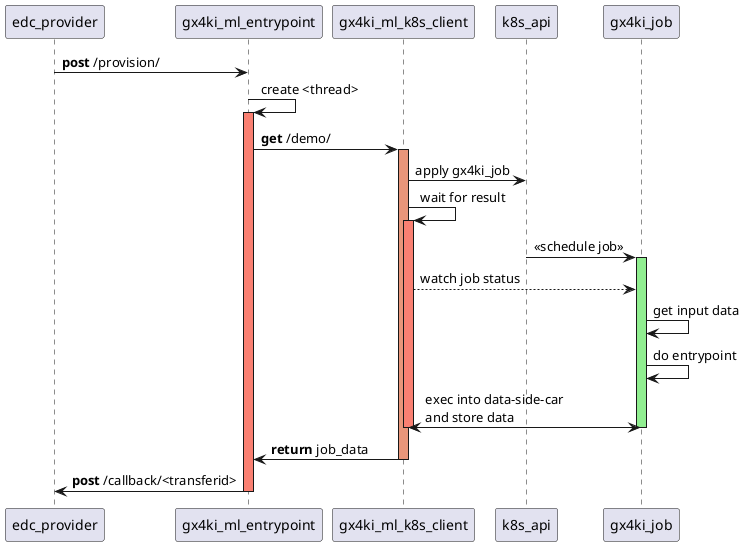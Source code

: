 @startuml sq-overview-middlelayer

edc_provider -> gx4ki_ml_entrypoint: **post** /provision/

gx4ki_ml_entrypoint -> gx4ki_ml_entrypoint: create <thread>
activate gx4ki_ml_entrypoint #Salmon

gx4ki_ml_entrypoint -> gx4ki_ml_k8s_client: **get** /demo/

activate gx4ki_ml_k8s_client #DarkSalmon

gx4ki_ml_k8s_client -> k8s_api: apply gx4ki_job

gx4ki_ml_k8s_client -> gx4ki_ml_k8s_client: wait for result
activate gx4ki_ml_k8s_client #Salmon

k8s_api -> gx4ki_job: <<schedule job>>
activate gx4ki_job #LightGreen

gx4ki_ml_k8s_client --> gx4ki_job: watch job status

gx4ki_job -> gx4ki_job: get input data
gx4ki_job -> gx4ki_job: do entrypoint


gx4ki_ml_k8s_client <-> gx4ki_job : exec into data-side-car\nand store data
deactivate gx4ki_job
deactivate gx4ki_ml_k8s_client

gx4ki_ml_k8s_client -> gx4ki_ml_entrypoint: **return** job_data
deactivate gx4ki_ml_k8s_client


gx4ki_ml_entrypoint -> edc_provider: **post** /callback/<transferid>
deactivate gx4ki_ml_entrypoint
@enduml
